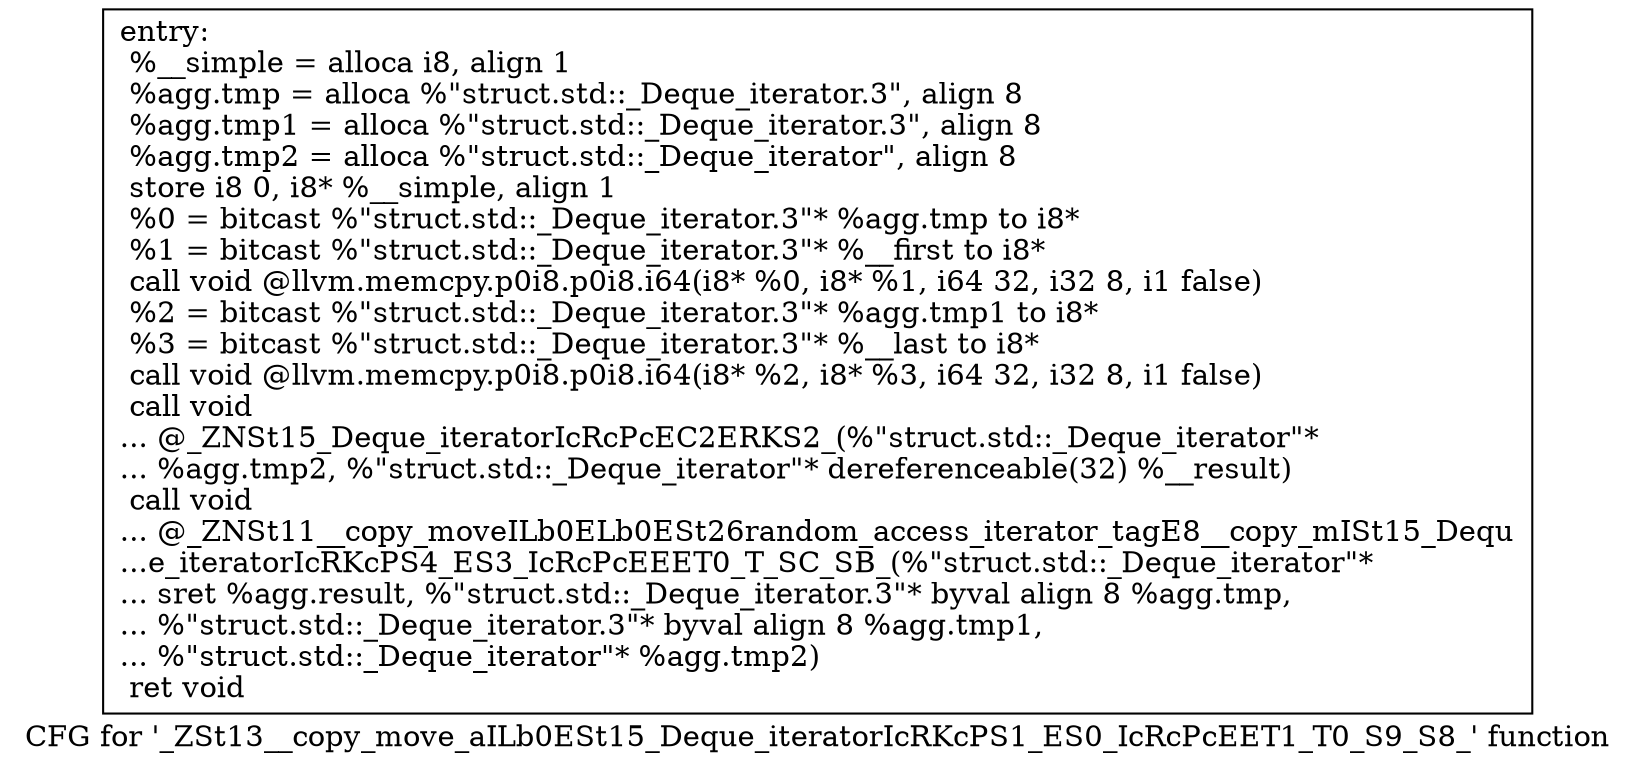 digraph "CFG for '_ZSt13__copy_move_aILb0ESt15_Deque_iteratorIcRKcPS1_ES0_IcRcPcEET1_T0_S9_S8_' function" {
	label="CFG for '_ZSt13__copy_move_aILb0ESt15_Deque_iteratorIcRKcPS1_ES0_IcRcPcEET1_T0_S9_S8_' function";

	Node0x6b9c270 [shape=record,label="{entry:\l  %__simple = alloca i8, align 1\l  %agg.tmp = alloca %\"struct.std::_Deque_iterator.3\", align 8\l  %agg.tmp1 = alloca %\"struct.std::_Deque_iterator.3\", align 8\l  %agg.tmp2 = alloca %\"struct.std::_Deque_iterator\", align 8\l  store i8 0, i8* %__simple, align 1\l  %0 = bitcast %\"struct.std::_Deque_iterator.3\"* %agg.tmp to i8*\l  %1 = bitcast %\"struct.std::_Deque_iterator.3\"* %__first to i8*\l  call void @llvm.memcpy.p0i8.p0i8.i64(i8* %0, i8* %1, i64 32, i32 8, i1 false)\l  %2 = bitcast %\"struct.std::_Deque_iterator.3\"* %agg.tmp1 to i8*\l  %3 = bitcast %\"struct.std::_Deque_iterator.3\"* %__last to i8*\l  call void @llvm.memcpy.p0i8.p0i8.i64(i8* %2, i8* %3, i64 32, i32 8, i1 false)\l  call void\l... @_ZNSt15_Deque_iteratorIcRcPcEC2ERKS2_(%\"struct.std::_Deque_iterator\"*\l... %agg.tmp2, %\"struct.std::_Deque_iterator\"* dereferenceable(32) %__result)\l  call void\l... @_ZNSt11__copy_moveILb0ELb0ESt26random_access_iterator_tagE8__copy_mISt15_Dequ\l...e_iteratorIcRKcPS4_ES3_IcRcPcEEET0_T_SC_SB_(%\"struct.std::_Deque_iterator\"*\l... sret %agg.result, %\"struct.std::_Deque_iterator.3\"* byval align 8 %agg.tmp,\l... %\"struct.std::_Deque_iterator.3\"* byval align 8 %agg.tmp1,\l... %\"struct.std::_Deque_iterator\"* %agg.tmp2)\l  ret void\l}"];
}

